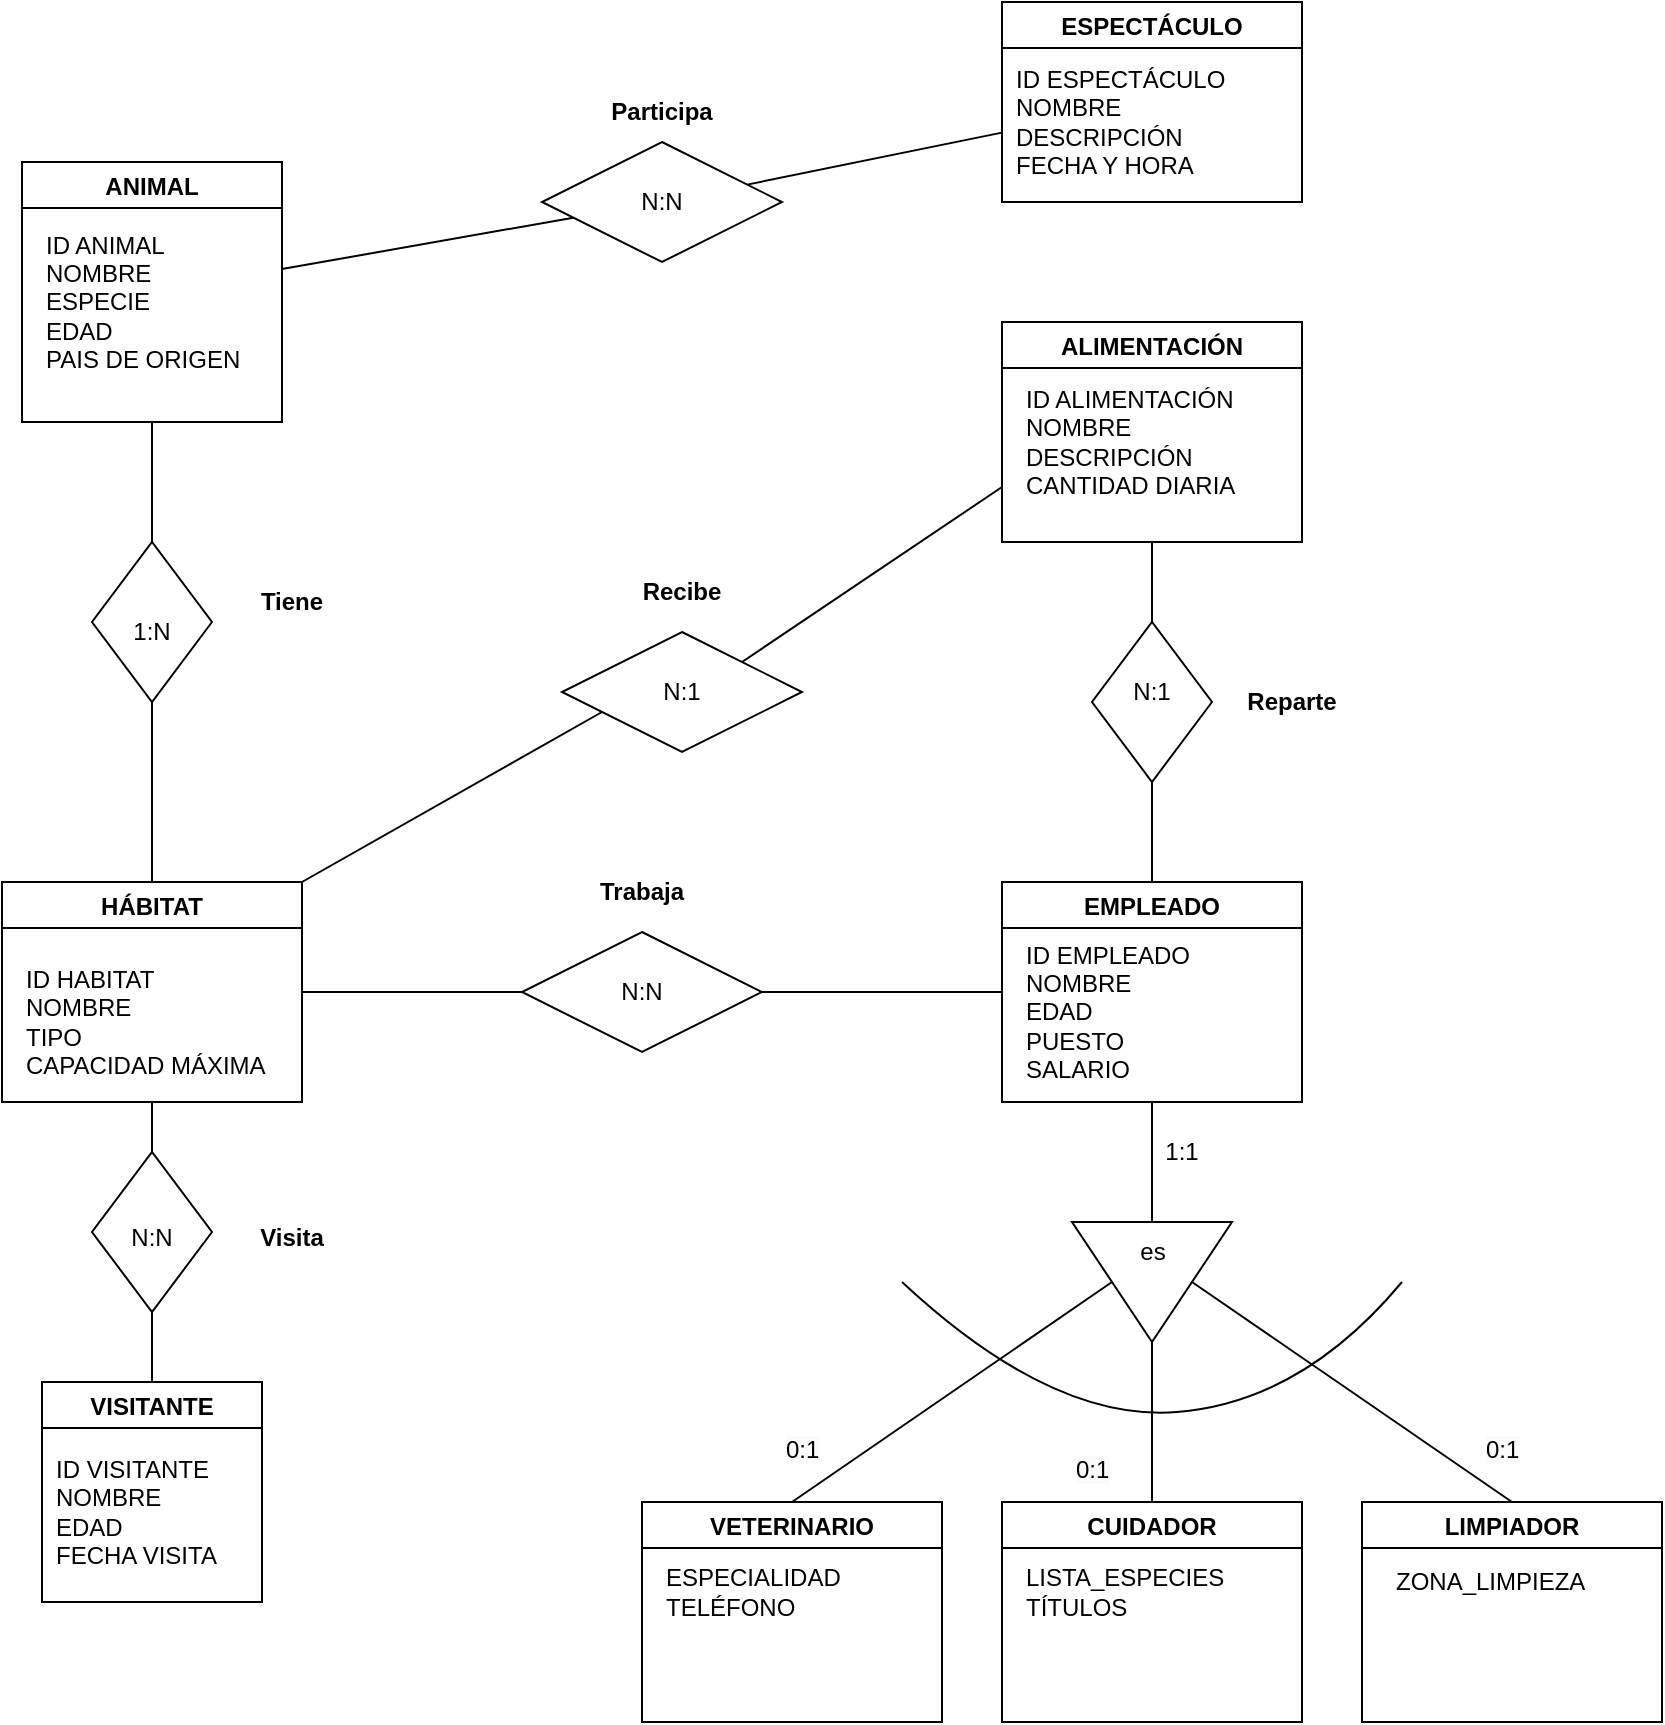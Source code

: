 <mxfile version="21.2.8" type="device">
  <diagram id="C5RBs43oDa-KdzZeNtuy" name="Page-1">
    <mxGraphModel dx="1548" dy="894" grid="1" gridSize="10" guides="1" tooltips="1" connect="1" arrows="1" fold="1" page="1" pageScale="1" pageWidth="827" pageHeight="1169" math="0" shadow="0">
      <root>
        <mxCell id="WIyWlLk6GJQsqaUBKTNV-0" />
        <mxCell id="WIyWlLk6GJQsqaUBKTNV-1" parent="WIyWlLk6GJQsqaUBKTNV-0" />
        <mxCell id="YxoIRfYuSTvwmyHmI72a-3" value="ANIMAL" style="swimlane;" parent="WIyWlLk6GJQsqaUBKTNV-1" vertex="1">
          <mxGeometry x="170" y="120" width="130" height="130" as="geometry">
            <mxRectangle x="60" y="50" width="70" height="23" as="alternateBounds" />
          </mxGeometry>
        </mxCell>
        <mxCell id="YxoIRfYuSTvwmyHmI72a-7" value="ID ANIMAL&lt;br&gt;NOMBRE&lt;br&gt;ESPECIE&lt;br&gt;EDAD&lt;br&gt;PAIS DE ORIGEN" style="text;html=1;align=left;verticalAlign=middle;resizable=0;points=[];autosize=1;strokeColor=none;fillColor=none;" parent="YxoIRfYuSTvwmyHmI72a-3" vertex="1">
          <mxGeometry x="10" y="30" width="110" height="80" as="geometry" />
        </mxCell>
        <mxCell id="YxoIRfYuSTvwmyHmI72a-8" value="HÁBITAT" style="swimlane;" parent="WIyWlLk6GJQsqaUBKTNV-1" vertex="1">
          <mxGeometry x="160" y="480" width="150" height="110" as="geometry">
            <mxRectangle x="200" y="50" width="80" height="23" as="alternateBounds" />
          </mxGeometry>
        </mxCell>
        <mxCell id="YxoIRfYuSTvwmyHmI72a-9" value="ID HABITAT&lt;br&gt;NOMBRE&lt;br&gt;TIPO&lt;br&gt;CAPACIDAD MÁXIMA" style="text;html=1;strokeColor=none;fillColor=none;align=left;verticalAlign=middle;whiteSpace=wrap;rounded=0;" parent="YxoIRfYuSTvwmyHmI72a-8" vertex="1">
          <mxGeometry x="10" y="30" width="130" height="80" as="geometry" />
        </mxCell>
        <mxCell id="YxoIRfYuSTvwmyHmI72a-10" value="ALIMENTACIÓN" style="swimlane;" parent="WIyWlLk6GJQsqaUBKTNV-1" vertex="1">
          <mxGeometry x="660" y="200" width="150" height="110" as="geometry">
            <mxRectangle x="400" y="50" width="120" height="23" as="alternateBounds" />
          </mxGeometry>
        </mxCell>
        <mxCell id="YxoIRfYuSTvwmyHmI72a-11" value="ID ALIMENTACIÓN&amp;nbsp;&lt;br&gt;NOMBRE&lt;br&gt;DESCRIPCIÓN&lt;br&gt;CANTIDAD DIARIA" style="text;html=1;align=left;verticalAlign=middle;resizable=0;points=[];autosize=1;strokeColor=none;fillColor=none;" parent="YxoIRfYuSTvwmyHmI72a-10" vertex="1">
          <mxGeometry x="10" y="30" width="120" height="60" as="geometry" />
        </mxCell>
        <mxCell id="YxoIRfYuSTvwmyHmI72a-12" value="EMPLEADO" style="swimlane;" parent="WIyWlLk6GJQsqaUBKTNV-1" vertex="1">
          <mxGeometry x="660" y="480" width="150" height="110" as="geometry">
            <mxRectangle x="640" y="50" width="100" height="23" as="alternateBounds" />
          </mxGeometry>
        </mxCell>
        <mxCell id="YxoIRfYuSTvwmyHmI72a-13" value="ID EMPLEADO&lt;br&gt;NOMBRE&lt;br&gt;EDAD&lt;br&gt;PUESTO&lt;br&gt;SALARIO" style="text;html=1;align=left;verticalAlign=middle;resizable=0;points=[];autosize=1;strokeColor=none;fillColor=none;" parent="YxoIRfYuSTvwmyHmI72a-12" vertex="1">
          <mxGeometry x="10" y="25" width="100" height="80" as="geometry" />
        </mxCell>
        <mxCell id="YxoIRfYuSTvwmyHmI72a-14" value="ESPECTÁCULO" style="swimlane;" parent="WIyWlLk6GJQsqaUBKTNV-1" vertex="1">
          <mxGeometry x="660" y="40" width="150" height="100" as="geometry">
            <mxRectangle x="170" y="250" width="120" height="23" as="alternateBounds" />
          </mxGeometry>
        </mxCell>
        <mxCell id="YxoIRfYuSTvwmyHmI72a-16" value="ID ESPECTÁCULO&lt;br&gt;NOMBRE&lt;br&gt;DESCRIPCIÓN&lt;br&gt;FECHA Y HORA" style="text;html=1;align=left;verticalAlign=middle;resizable=0;points=[];autosize=1;strokeColor=none;fillColor=none;" parent="YxoIRfYuSTvwmyHmI72a-14" vertex="1">
          <mxGeometry x="5" y="25" width="130" height="70" as="geometry" />
        </mxCell>
        <mxCell id="YxoIRfYuSTvwmyHmI72a-17" value="VISITANTE" style="swimlane;" parent="WIyWlLk6GJQsqaUBKTNV-1" vertex="1">
          <mxGeometry x="180" y="730" width="110" height="110" as="geometry" />
        </mxCell>
        <mxCell id="YxoIRfYuSTvwmyHmI72a-18" value="ID VISITANTE&lt;br&gt;NOMBRE&lt;br&gt;EDAD&lt;br&gt;FECHA VISITA" style="text;html=1;align=left;verticalAlign=middle;resizable=0;points=[];autosize=1;strokeColor=none;fillColor=none;" parent="YxoIRfYuSTvwmyHmI72a-17" vertex="1">
          <mxGeometry x="5" y="30" width="100" height="70" as="geometry" />
        </mxCell>
        <mxCell id="vBIdpSivlz-trKIh2wIM-1" value="" style="endArrow=none;html=1;rounded=0;entryX=0.5;entryY=0;entryDx=0;entryDy=0;" parent="WIyWlLk6GJQsqaUBKTNV-1" source="vBIdpSivlz-trKIh2wIM-16" target="YxoIRfYuSTvwmyHmI72a-17" edge="1">
          <mxGeometry relative="1" as="geometry">
            <mxPoint x="430" y="530" as="sourcePoint" />
            <mxPoint x="590" y="530" as="targetPoint" />
          </mxGeometry>
        </mxCell>
        <mxCell id="vBIdpSivlz-trKIh2wIM-2" value="" style="endArrow=none;html=1;rounded=0;" parent="WIyWlLk6GJQsqaUBKTNV-1" source="vBIdpSivlz-trKIh2wIM-23" target="YxoIRfYuSTvwmyHmI72a-10" edge="1">
          <mxGeometry relative="1" as="geometry">
            <mxPoint x="470" y="434" as="sourcePoint" />
            <mxPoint x="565" y="495" as="targetPoint" />
          </mxGeometry>
        </mxCell>
        <mxCell id="vBIdpSivlz-trKIh2wIM-3" value="" style="endArrow=none;html=1;rounded=0;" parent="WIyWlLk6GJQsqaUBKTNV-1" source="vBIdpSivlz-trKIh2wIM-29" target="YxoIRfYuSTvwmyHmI72a-14" edge="1">
          <mxGeometry relative="1" as="geometry">
            <mxPoint x="480" y="444" as="sourcePoint" />
            <mxPoint x="575" y="505" as="targetPoint" />
          </mxGeometry>
        </mxCell>
        <mxCell id="vBIdpSivlz-trKIh2wIM-4" value="" style="endArrow=none;html=1;rounded=0;entryX=0.5;entryY=0;entryDx=0;entryDy=0;" parent="WIyWlLk6GJQsqaUBKTNV-1" source="YxoIRfYuSTvwmyHmI72a-3" target="YxoIRfYuSTvwmyHmI72a-8" edge="1">
          <mxGeometry relative="1" as="geometry">
            <mxPoint x="490" y="454" as="sourcePoint" />
            <mxPoint x="585" y="515" as="targetPoint" />
          </mxGeometry>
        </mxCell>
        <mxCell id="vBIdpSivlz-trKIh2wIM-6" value="" style="endArrow=none;html=1;rounded=0;entryX=0;entryY=0.5;entryDx=0;entryDy=0;exitX=1;exitY=0.5;exitDx=0;exitDy=0;" parent="WIyWlLk6GJQsqaUBKTNV-1" source="vBIdpSivlz-trKIh2wIM-14" target="YxoIRfYuSTvwmyHmI72a-12" edge="1">
          <mxGeometry relative="1" as="geometry">
            <mxPoint x="510" y="544" as="sourcePoint" />
            <mxPoint x="605" y="605" as="targetPoint" />
          </mxGeometry>
        </mxCell>
        <mxCell id="vBIdpSivlz-trKIh2wIM-7" value="" style="endArrow=none;html=1;rounded=0;entryX=0;entryY=0.75;entryDx=0;entryDy=0;exitX=1;exitY=0;exitDx=0;exitDy=0;" parent="WIyWlLk6GJQsqaUBKTNV-1" source="vBIdpSivlz-trKIh2wIM-27" target="YxoIRfYuSTvwmyHmI72a-10" edge="1">
          <mxGeometry relative="1" as="geometry">
            <mxPoint x="520" y="484" as="sourcePoint" />
            <mxPoint x="615" y="545" as="targetPoint" />
          </mxGeometry>
        </mxCell>
        <mxCell id="vBIdpSivlz-trKIh2wIM-15" value="" style="endArrow=none;html=1;rounded=0;entryX=0;entryY=0.5;entryDx=0;entryDy=0;exitX=1;exitY=0.5;exitDx=0;exitDy=0;" parent="WIyWlLk6GJQsqaUBKTNV-1" source="YxoIRfYuSTvwmyHmI72a-8" target="vBIdpSivlz-trKIh2wIM-14" edge="1">
          <mxGeometry relative="1" as="geometry">
            <mxPoint x="310" y="465" as="sourcePoint" />
            <mxPoint x="660" y="465" as="targetPoint" />
          </mxGeometry>
        </mxCell>
        <mxCell id="vBIdpSivlz-trKIh2wIM-14" value="N:N" style="shape=rhombus;perimeter=rhombusPerimeter;whiteSpace=wrap;html=1;align=center;" parent="WIyWlLk6GJQsqaUBKTNV-1" vertex="1">
          <mxGeometry x="420" y="505" width="120" height="60" as="geometry" />
        </mxCell>
        <mxCell id="vBIdpSivlz-trKIh2wIM-19" value="" style="endArrow=none;html=1;rounded=0;entryX=0;entryY=0.5;entryDx=0;entryDy=0;" parent="WIyWlLk6GJQsqaUBKTNV-1" source="YxoIRfYuSTvwmyHmI72a-8" target="vBIdpSivlz-trKIh2wIM-16" edge="1">
          <mxGeometry relative="1" as="geometry">
            <mxPoint x="235" y="590" as="sourcePoint" />
            <mxPoint x="235" y="730" as="targetPoint" />
          </mxGeometry>
        </mxCell>
        <mxCell id="vBIdpSivlz-trKIh2wIM-16" value="" style="shape=rhombus;perimeter=rhombusPerimeter;whiteSpace=wrap;html=1;align=center;rotation=90;" parent="WIyWlLk6GJQsqaUBKTNV-1" vertex="1">
          <mxGeometry x="195" y="625" width="80" height="60" as="geometry" />
        </mxCell>
        <mxCell id="vBIdpSivlz-trKIh2wIM-20" value="&#xa;&lt;span style=&quot;color: rgb(0, 0, 0); font-family: Helvetica; font-size: 12px; font-style: normal; font-variant-ligatures: normal; font-variant-caps: normal; font-weight: 400; letter-spacing: normal; orphans: 2; text-align: center; text-indent: 0px; text-transform: none; widows: 2; word-spacing: 0px; -webkit-text-stroke-width: 0px; background-color: rgb(255, 255, 255); text-decoration-thickness: initial; text-decoration-style: initial; text-decoration-color: initial; float: none; display: inline !important;&quot;&gt;N:N&lt;/span&gt;&#xa;&#xa;" style="text;html=1;strokeColor=none;fillColor=none;align=center;verticalAlign=middle;whiteSpace=wrap;rounded=0;" parent="WIyWlLk6GJQsqaUBKTNV-1" vertex="1">
          <mxGeometry x="205" y="650" width="60" height="30" as="geometry" />
        </mxCell>
        <mxCell id="vBIdpSivlz-trKIh2wIM-21" value="" style="shape=rhombus;perimeter=rhombusPerimeter;whiteSpace=wrap;html=1;align=center;rotation=90;" parent="WIyWlLk6GJQsqaUBKTNV-1" vertex="1">
          <mxGeometry x="195" y="320" width="80" height="60" as="geometry" />
        </mxCell>
        <mxCell id="vBIdpSivlz-trKIh2wIM-22" value="1:N" style="text;html=1;strokeColor=none;fillColor=none;align=center;verticalAlign=middle;whiteSpace=wrap;rounded=0;" parent="WIyWlLk6GJQsqaUBKTNV-1" vertex="1">
          <mxGeometry x="205" y="340" width="60" height="30" as="geometry" />
        </mxCell>
        <mxCell id="vBIdpSivlz-trKIh2wIM-25" value="" style="endArrow=none;html=1;rounded=0;" parent="WIyWlLk6GJQsqaUBKTNV-1" source="YxoIRfYuSTvwmyHmI72a-12" target="vBIdpSivlz-trKIh2wIM-23" edge="1">
          <mxGeometry relative="1" as="geometry">
            <mxPoint x="735" y="480" as="sourcePoint" />
            <mxPoint x="735" y="310" as="targetPoint" />
          </mxGeometry>
        </mxCell>
        <mxCell id="vBIdpSivlz-trKIh2wIM-23" value="" style="shape=rhombus;perimeter=rhombusPerimeter;whiteSpace=wrap;html=1;align=center;rotation=90;" parent="WIyWlLk6GJQsqaUBKTNV-1" vertex="1">
          <mxGeometry x="695" y="360" width="80" height="60" as="geometry" />
        </mxCell>
        <mxCell id="vBIdpSivlz-trKIh2wIM-26" value="N:1" style="text;html=1;strokeColor=none;fillColor=none;align=center;verticalAlign=middle;whiteSpace=wrap;rounded=0;" parent="WIyWlLk6GJQsqaUBKTNV-1" vertex="1">
          <mxGeometry x="705" y="370" width="60" height="30" as="geometry" />
        </mxCell>
        <mxCell id="vBIdpSivlz-trKIh2wIM-28" value="" style="endArrow=none;html=1;rounded=0;entryX=0;entryY=0.75;entryDx=0;entryDy=0;exitX=1;exitY=0;exitDx=0;exitDy=0;" parent="WIyWlLk6GJQsqaUBKTNV-1" source="YxoIRfYuSTvwmyHmI72a-8" target="vBIdpSivlz-trKIh2wIM-27" edge="1">
          <mxGeometry relative="1" as="geometry">
            <mxPoint x="310" y="480" as="sourcePoint" />
            <mxPoint x="660" y="283" as="targetPoint" />
          </mxGeometry>
        </mxCell>
        <mxCell id="vBIdpSivlz-trKIh2wIM-27" value="N:1" style="shape=rhombus;perimeter=rhombusPerimeter;whiteSpace=wrap;html=1;align=center;" parent="WIyWlLk6GJQsqaUBKTNV-1" vertex="1">
          <mxGeometry x="440" y="355" width="120" height="60" as="geometry" />
        </mxCell>
        <mxCell id="vBIdpSivlz-trKIh2wIM-30" value="" style="endArrow=none;html=1;rounded=0;" parent="WIyWlLk6GJQsqaUBKTNV-1" source="YxoIRfYuSTvwmyHmI72a-3" target="vBIdpSivlz-trKIh2wIM-29" edge="1">
          <mxGeometry relative="1" as="geometry">
            <mxPoint x="300" y="173" as="sourcePoint" />
            <mxPoint x="660" y="104" as="targetPoint" />
          </mxGeometry>
        </mxCell>
        <mxCell id="vBIdpSivlz-trKIh2wIM-29" value="N:N" style="shape=rhombus;perimeter=rhombusPerimeter;whiteSpace=wrap;html=1;align=center;" parent="WIyWlLk6GJQsqaUBKTNV-1" vertex="1">
          <mxGeometry x="430" y="110" width="120" height="60" as="geometry" />
        </mxCell>
        <mxCell id="vBIdpSivlz-trKIh2wIM-31" value="VETERINARIO" style="swimlane;" parent="WIyWlLk6GJQsqaUBKTNV-1" vertex="1">
          <mxGeometry x="480" y="790" width="150" height="110" as="geometry">
            <mxRectangle x="640" y="50" width="100" height="23" as="alternateBounds" />
          </mxGeometry>
        </mxCell>
        <mxCell id="vBIdpSivlz-trKIh2wIM-32" value="ESPECIALIDAD&lt;br&gt;TELÉFONO" style="text;html=1;align=left;verticalAlign=middle;resizable=0;points=[];autosize=1;strokeColor=none;fillColor=none;" parent="vBIdpSivlz-trKIh2wIM-31" vertex="1">
          <mxGeometry x="10" y="25" width="110" height="40" as="geometry" />
        </mxCell>
        <mxCell id="vBIdpSivlz-trKIh2wIM-33" value="CUIDADOR" style="swimlane;" parent="WIyWlLk6GJQsqaUBKTNV-1" vertex="1">
          <mxGeometry x="660" y="790" width="150" height="110" as="geometry">
            <mxRectangle x="640" y="50" width="100" height="23" as="alternateBounds" />
          </mxGeometry>
        </mxCell>
        <mxCell id="vBIdpSivlz-trKIh2wIM-43" value="LISTA_ESPECIES&lt;br&gt;TÍTULOS&lt;br&gt;" style="text;html=1;align=left;verticalAlign=middle;resizable=0;points=[];autosize=1;strokeColor=none;fillColor=none;" parent="vBIdpSivlz-trKIh2wIM-33" vertex="1">
          <mxGeometry x="10" y="25" width="120" height="40" as="geometry" />
        </mxCell>
        <mxCell id="vBIdpSivlz-trKIh2wIM-35" value="LIMPIADOR" style="swimlane;" parent="WIyWlLk6GJQsqaUBKTNV-1" vertex="1">
          <mxGeometry x="840" y="790" width="150" height="110" as="geometry">
            <mxRectangle x="640" y="50" width="100" height="23" as="alternateBounds" />
          </mxGeometry>
        </mxCell>
        <mxCell id="vBIdpSivlz-trKIh2wIM-36" value="ZONA_LIMPIEZA" style="text;html=1;align=left;verticalAlign=middle;resizable=0;points=[];autosize=1;strokeColor=none;fillColor=none;" parent="vBIdpSivlz-trKIh2wIM-35" vertex="1">
          <mxGeometry x="15" y="25" width="120" height="30" as="geometry" />
        </mxCell>
        <mxCell id="vBIdpSivlz-trKIh2wIM-37" value="" style="triangle;whiteSpace=wrap;html=1;rotation=90;" parent="WIyWlLk6GJQsqaUBKTNV-1" vertex="1">
          <mxGeometry x="705" y="640" width="60" height="80" as="geometry" />
        </mxCell>
        <mxCell id="vBIdpSivlz-trKIh2wIM-38" value="es" style="text;html=1;strokeColor=none;fillColor=none;align=center;verticalAlign=middle;whiteSpace=wrap;rounded=0;" parent="WIyWlLk6GJQsqaUBKTNV-1" vertex="1">
          <mxGeometry x="717.5" y="657.5" width="35" height="15" as="geometry" />
        </mxCell>
        <mxCell id="vBIdpSivlz-trKIh2wIM-39" value="" style="endArrow=none;html=1;rounded=0;entryX=0.5;entryY=1;entryDx=0;entryDy=0;exitX=0;exitY=0.5;exitDx=0;exitDy=0;" parent="WIyWlLk6GJQsqaUBKTNV-1" source="vBIdpSivlz-trKIh2wIM-37" target="YxoIRfYuSTvwmyHmI72a-12" edge="1">
          <mxGeometry relative="1" as="geometry">
            <mxPoint x="550" y="545" as="sourcePoint" />
            <mxPoint x="670" y="545" as="targetPoint" />
          </mxGeometry>
        </mxCell>
        <mxCell id="vBIdpSivlz-trKIh2wIM-40" value="" style="endArrow=none;html=1;rounded=0;entryX=0.5;entryY=1;entryDx=0;entryDy=0;exitX=0.5;exitY=0;exitDx=0;exitDy=0;" parent="WIyWlLk6GJQsqaUBKTNV-1" source="vBIdpSivlz-trKIh2wIM-31" target="vBIdpSivlz-trKIh2wIM-37" edge="1">
          <mxGeometry relative="1" as="geometry">
            <mxPoint x="560" y="555" as="sourcePoint" />
            <mxPoint x="680" y="555" as="targetPoint" />
          </mxGeometry>
        </mxCell>
        <mxCell id="vBIdpSivlz-trKIh2wIM-41" value="" style="endArrow=none;html=1;rounded=0;entryX=1;entryY=0.5;entryDx=0;entryDy=0;exitX=0.5;exitY=0;exitDx=0;exitDy=0;" parent="WIyWlLk6GJQsqaUBKTNV-1" source="vBIdpSivlz-trKIh2wIM-33" target="vBIdpSivlz-trKIh2wIM-37" edge="1">
          <mxGeometry relative="1" as="geometry">
            <mxPoint x="570" y="565" as="sourcePoint" />
            <mxPoint x="690" y="565" as="targetPoint" />
          </mxGeometry>
        </mxCell>
        <mxCell id="vBIdpSivlz-trKIh2wIM-42" value="" style="endArrow=none;html=1;rounded=0;entryX=0.5;entryY=0;entryDx=0;entryDy=0;exitX=0.5;exitY=0;exitDx=0;exitDy=0;" parent="WIyWlLk6GJQsqaUBKTNV-1" source="vBIdpSivlz-trKIh2wIM-35" target="vBIdpSivlz-trKIh2wIM-37" edge="1">
          <mxGeometry relative="1" as="geometry">
            <mxPoint x="580" y="575" as="sourcePoint" />
            <mxPoint x="700" y="575" as="targetPoint" />
          </mxGeometry>
        </mxCell>
        <mxCell id="vBIdpSivlz-trKIh2wIM-44" value="1:1" style="text;html=1;strokeColor=none;fillColor=none;align=center;verticalAlign=middle;whiteSpace=wrap;rounded=0;" parent="WIyWlLk6GJQsqaUBKTNV-1" vertex="1">
          <mxGeometry x="720" y="600" width="60" height="30" as="geometry" />
        </mxCell>
        <mxCell id="vBIdpSivlz-trKIh2wIM-45" value="&lt;span style=&quot;color: rgb(0, 0, 0); font-family: Helvetica; font-size: 12px; font-style: normal; font-variant-ligatures: normal; font-variant-caps: normal; font-weight: 400; letter-spacing: normal; orphans: 2; text-align: center; text-indent: 0px; text-transform: none; widows: 2; word-spacing: 0px; -webkit-text-stroke-width: 0px; background-color: rgb(251, 251, 251); text-decoration-thickness: initial; text-decoration-style: initial; text-decoration-color: initial; float: none; display: inline !important;&quot;&gt;0:1&lt;/span&gt;" style="text;whiteSpace=wrap;html=1;" parent="WIyWlLk6GJQsqaUBKTNV-1" vertex="1">
          <mxGeometry x="550" y="750" width="50" height="40" as="geometry" />
        </mxCell>
        <mxCell id="vBIdpSivlz-trKIh2wIM-46" value="&lt;span style=&quot;color: rgb(0, 0, 0); font-family: Helvetica; font-size: 12px; font-style: normal; font-variant-ligatures: normal; font-variant-caps: normal; font-weight: 400; letter-spacing: normal; orphans: 2; text-align: center; text-indent: 0px; text-transform: none; widows: 2; word-spacing: 0px; -webkit-text-stroke-width: 0px; background-color: rgb(251, 251, 251); text-decoration-thickness: initial; text-decoration-style: initial; text-decoration-color: initial; float: none; display: inline !important;&quot;&gt;0:1&lt;/span&gt;" style="text;whiteSpace=wrap;html=1;" parent="WIyWlLk6GJQsqaUBKTNV-1" vertex="1">
          <mxGeometry x="695" y="760" width="50" height="40" as="geometry" />
        </mxCell>
        <mxCell id="vBIdpSivlz-trKIh2wIM-47" value="&lt;span style=&quot;color: rgb(0, 0, 0); font-family: Helvetica; font-size: 12px; font-style: normal; font-variant-ligatures: normal; font-variant-caps: normal; font-weight: 400; letter-spacing: normal; orphans: 2; text-align: center; text-indent: 0px; text-transform: none; widows: 2; word-spacing: 0px; -webkit-text-stroke-width: 0px; background-color: rgb(251, 251, 251); text-decoration-thickness: initial; text-decoration-style: initial; text-decoration-color: initial; float: none; display: inline !important;&quot;&gt;0:1&lt;/span&gt;" style="text;whiteSpace=wrap;html=1;" parent="WIyWlLk6GJQsqaUBKTNV-1" vertex="1">
          <mxGeometry x="900" y="750" width="40" height="40" as="geometry" />
        </mxCell>
        <mxCell id="vBIdpSivlz-trKIh2wIM-49" value="" style="curved=1;endArrow=none;html=1;rounded=0;endFill=0;" parent="WIyWlLk6GJQsqaUBKTNV-1" edge="1">
          <mxGeometry width="50" height="50" relative="1" as="geometry">
            <mxPoint x="610" y="680" as="sourcePoint" />
            <mxPoint x="860" y="680" as="targetPoint" />
            <Array as="points">
              <mxPoint x="685" y="750" />
              <mxPoint x="810" y="740" />
            </Array>
          </mxGeometry>
        </mxCell>
        <mxCell id="ILB2iNEaMgEuNSSPJGyI-0" value="&lt;b&gt;Participa&lt;/b&gt;" style="text;html=1;strokeColor=none;fillColor=none;align=center;verticalAlign=middle;whiteSpace=wrap;rounded=0;" vertex="1" parent="WIyWlLk6GJQsqaUBKTNV-1">
          <mxGeometry x="460" y="80" width="60" height="30" as="geometry" />
        </mxCell>
        <mxCell id="ILB2iNEaMgEuNSSPJGyI-1" value="&lt;b&gt;Tiene&lt;/b&gt;" style="text;html=1;strokeColor=none;fillColor=none;align=center;verticalAlign=middle;whiteSpace=wrap;rounded=0;" vertex="1" parent="WIyWlLk6GJQsqaUBKTNV-1">
          <mxGeometry x="275" y="325" width="60" height="30" as="geometry" />
        </mxCell>
        <mxCell id="ILB2iNEaMgEuNSSPJGyI-2" value="&lt;b&gt;Recibe&lt;/b&gt;" style="text;html=1;strokeColor=none;fillColor=none;align=center;verticalAlign=middle;whiteSpace=wrap;rounded=0;" vertex="1" parent="WIyWlLk6GJQsqaUBKTNV-1">
          <mxGeometry x="470" y="320" width="60" height="30" as="geometry" />
        </mxCell>
        <mxCell id="ILB2iNEaMgEuNSSPJGyI-3" value="&lt;b&gt;Visita&lt;/b&gt;" style="text;html=1;strokeColor=none;fillColor=none;align=center;verticalAlign=middle;whiteSpace=wrap;rounded=0;" vertex="1" parent="WIyWlLk6GJQsqaUBKTNV-1">
          <mxGeometry x="275" y="642.5" width="60" height="30" as="geometry" />
        </mxCell>
        <mxCell id="ILB2iNEaMgEuNSSPJGyI-4" value="&lt;b&gt;Trabaja&lt;/b&gt;" style="text;html=1;strokeColor=none;fillColor=none;align=center;verticalAlign=middle;whiteSpace=wrap;rounded=0;" vertex="1" parent="WIyWlLk6GJQsqaUBKTNV-1">
          <mxGeometry x="450" y="470" width="60" height="30" as="geometry" />
        </mxCell>
        <mxCell id="ILB2iNEaMgEuNSSPJGyI-5" value="&lt;b&gt;Reparte&lt;/b&gt;" style="text;html=1;strokeColor=none;fillColor=none;align=center;verticalAlign=middle;whiteSpace=wrap;rounded=0;" vertex="1" parent="WIyWlLk6GJQsqaUBKTNV-1">
          <mxGeometry x="775" y="375" width="60" height="30" as="geometry" />
        </mxCell>
      </root>
    </mxGraphModel>
  </diagram>
</mxfile>
